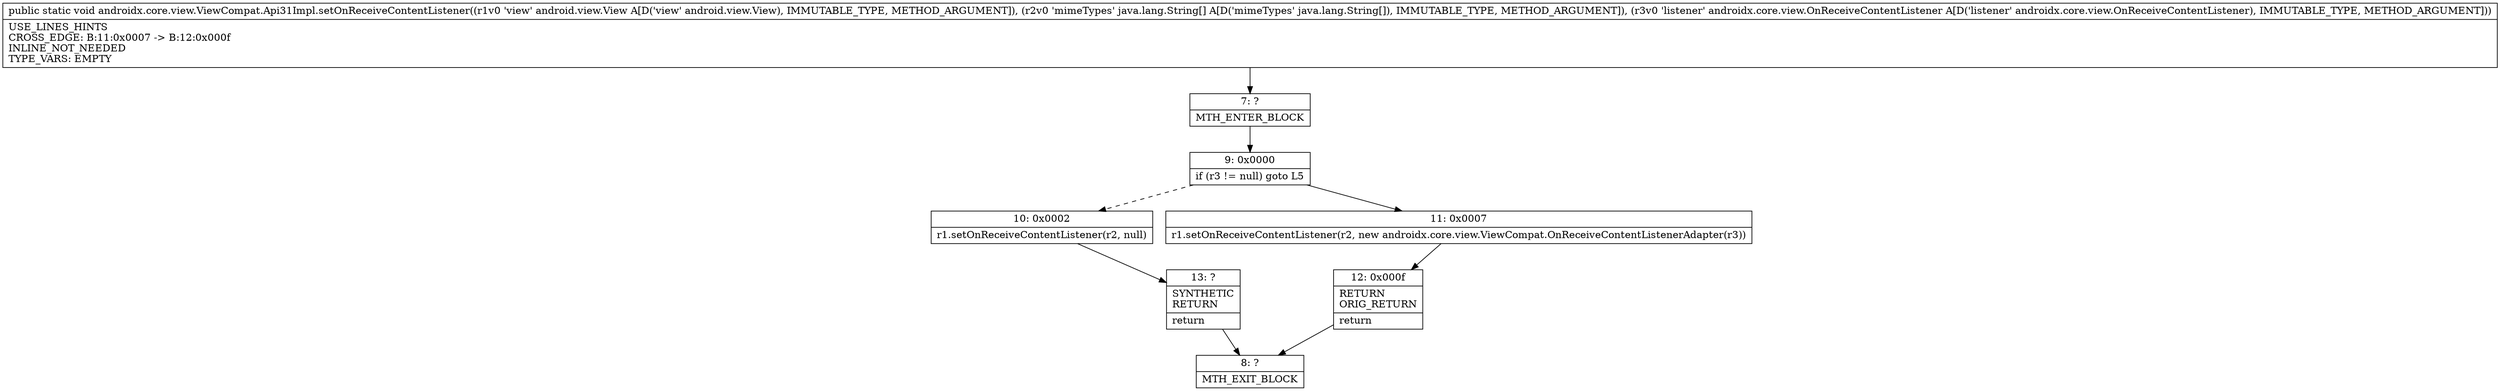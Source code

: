 digraph "CFG forandroidx.core.view.ViewCompat.Api31Impl.setOnReceiveContentListener(Landroid\/view\/View;[Ljava\/lang\/String;Landroidx\/core\/view\/OnReceiveContentListener;)V" {
Node_7 [shape=record,label="{7\:\ ?|MTH_ENTER_BLOCK\l}"];
Node_9 [shape=record,label="{9\:\ 0x0000|if (r3 != null) goto L5\l}"];
Node_10 [shape=record,label="{10\:\ 0x0002|r1.setOnReceiveContentListener(r2, null)\l}"];
Node_13 [shape=record,label="{13\:\ ?|SYNTHETIC\lRETURN\l|return\l}"];
Node_8 [shape=record,label="{8\:\ ?|MTH_EXIT_BLOCK\l}"];
Node_11 [shape=record,label="{11\:\ 0x0007|r1.setOnReceiveContentListener(r2, new androidx.core.view.ViewCompat.OnReceiveContentListenerAdapter(r3))\l}"];
Node_12 [shape=record,label="{12\:\ 0x000f|RETURN\lORIG_RETURN\l|return\l}"];
MethodNode[shape=record,label="{public static void androidx.core.view.ViewCompat.Api31Impl.setOnReceiveContentListener((r1v0 'view' android.view.View A[D('view' android.view.View), IMMUTABLE_TYPE, METHOD_ARGUMENT]), (r2v0 'mimeTypes' java.lang.String[] A[D('mimeTypes' java.lang.String[]), IMMUTABLE_TYPE, METHOD_ARGUMENT]), (r3v0 'listener' androidx.core.view.OnReceiveContentListener A[D('listener' androidx.core.view.OnReceiveContentListener), IMMUTABLE_TYPE, METHOD_ARGUMENT]))  | USE_LINES_HINTS\lCROSS_EDGE: B:11:0x0007 \-\> B:12:0x000f\lINLINE_NOT_NEEDED\lTYPE_VARS: EMPTY\l}"];
MethodNode -> Node_7;Node_7 -> Node_9;
Node_9 -> Node_10[style=dashed];
Node_9 -> Node_11;
Node_10 -> Node_13;
Node_13 -> Node_8;
Node_11 -> Node_12;
Node_12 -> Node_8;
}

